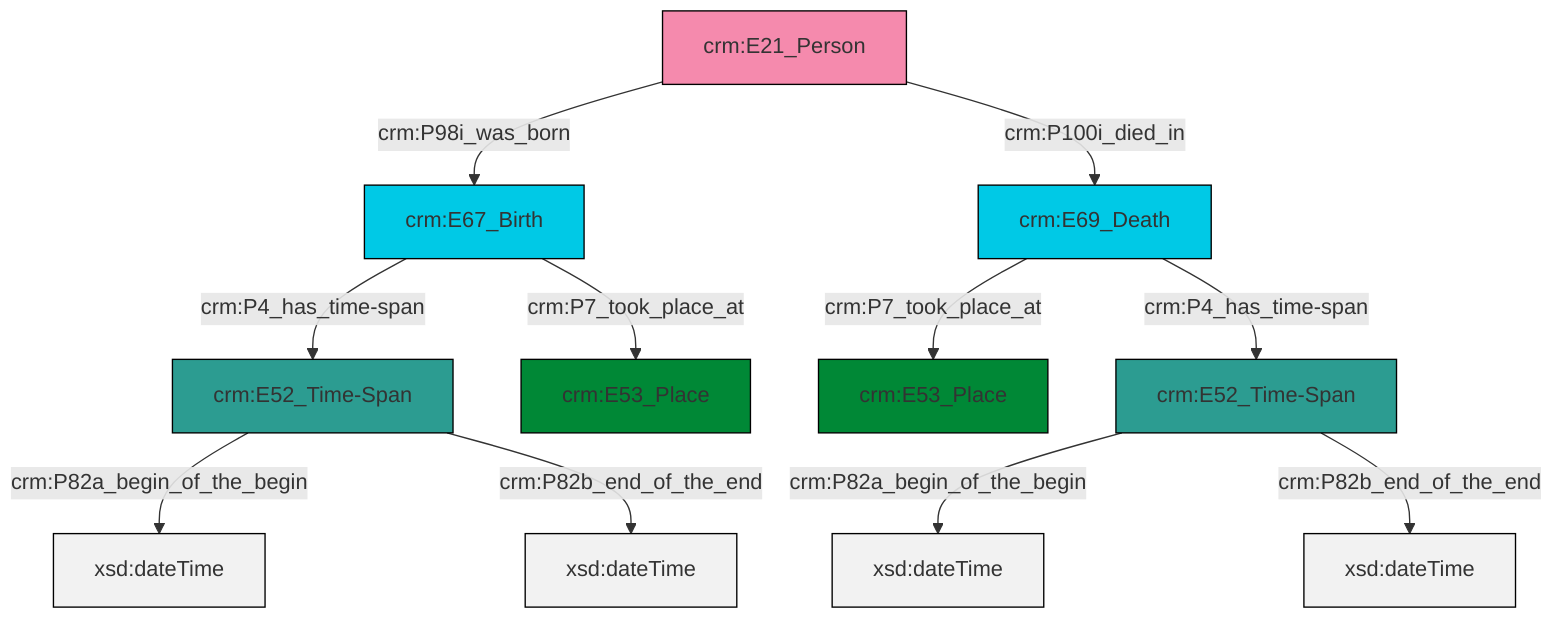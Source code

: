graph TD
classDef Literal fill:#f2f2f2,stroke:#000000;
classDef CRM_Entity fill:#FFFFFF,stroke:#000000;
classDef Temporal_Entity fill:#00C9E6, stroke:#000000;
classDef Type fill:#E18312, stroke:#000000;
classDef Time-Span fill:#2C9C91, stroke:#000000;
classDef Appellation fill:#FFEB7F, stroke:#000000;
classDef Place fill:#008836, stroke:#000000;
classDef Persistent_Item fill:#B266B2, stroke:#000000;
classDef Conceptual_Object fill:#FFD700, stroke:#000000;
classDef Physical_Thing fill:#D2B48C, stroke:#000000;
classDef Actor fill:#f58aad, stroke:#000000;
classDef PC_Classes fill:#4ce600, stroke:#000000;
classDef Multi fill:#cccccc,stroke:#000000;

0["crm:E52_Time-Span"]:::Time-Span -->|crm:P82a_begin_of_the_begin| 1[xsd:dateTime]:::Literal
4["crm:E21_Person"]:::Actor -->|crm:P98i_was_born| 6["crm:E67_Birth"]:::Temporal_Entity
2["crm:E69_Death"]:::Temporal_Entity -->|crm:P7_took_place_at| 8["crm:E53_Place"]:::Place
9["crm:E52_Time-Span"]:::Time-Span -->|crm:P82a_begin_of_the_begin| 10[xsd:dateTime]:::Literal
6["crm:E67_Birth"]:::Temporal_Entity -->|crm:P4_has_time-span| 9["crm:E52_Time-Span"]:::Time-Span
0["crm:E52_Time-Span"]:::Time-Span -->|crm:P82b_end_of_the_end| 15[xsd:dateTime]:::Literal
2["crm:E69_Death"]:::Temporal_Entity -->|crm:P4_has_time-span| 0["crm:E52_Time-Span"]:::Time-Span
6["crm:E67_Birth"]:::Temporal_Entity -->|crm:P7_took_place_at| 12["crm:E53_Place"]:::Place
4["crm:E21_Person"]:::Actor -->|crm:P100i_died_in| 2["crm:E69_Death"]:::Temporal_Entity
9["crm:E52_Time-Span"]:::Time-Span -->|crm:P82b_end_of_the_end| 16[xsd:dateTime]:::Literal